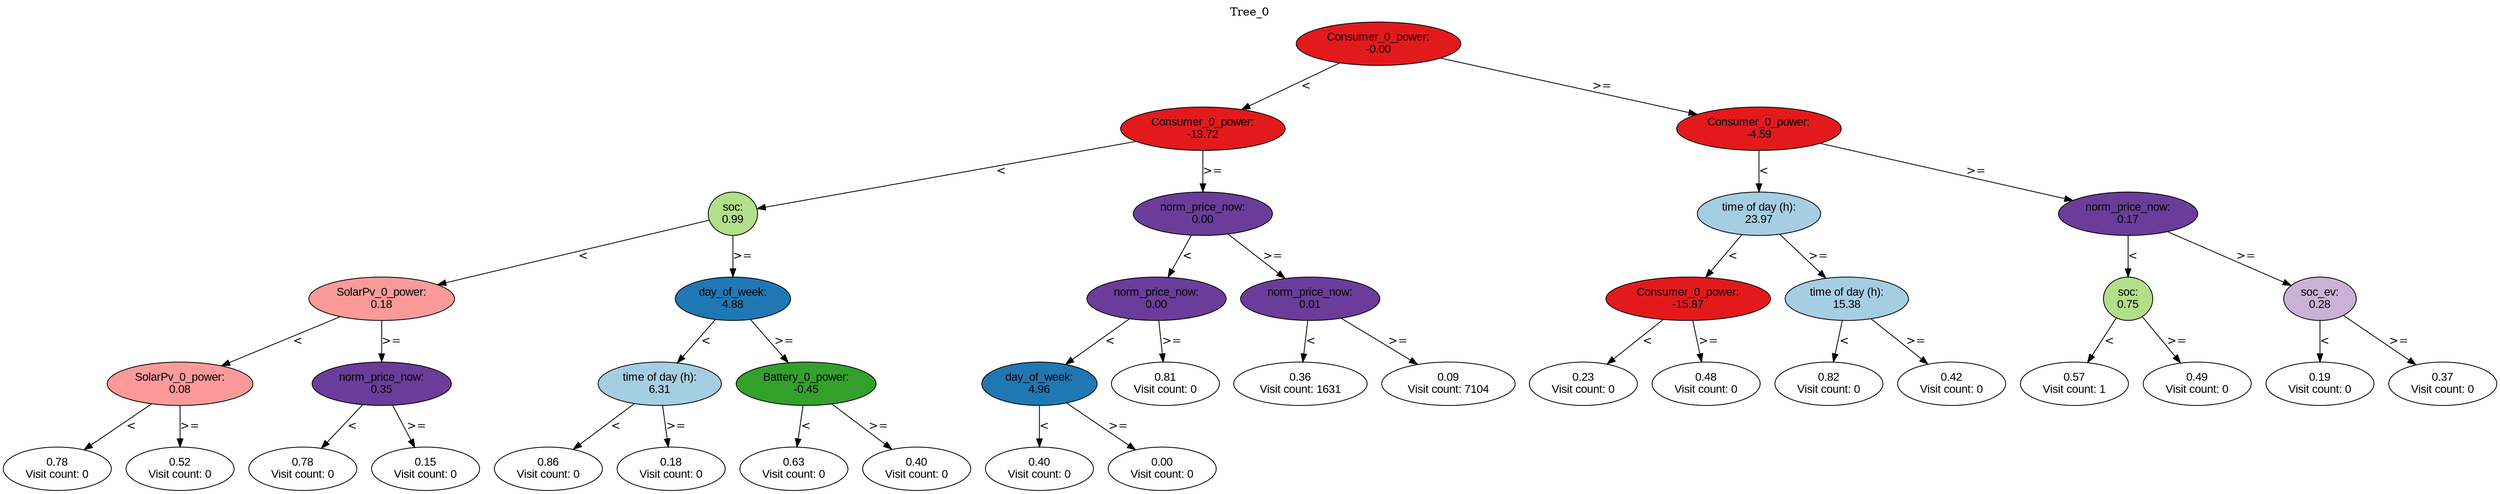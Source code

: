 digraph BST {
    node [fontname="Arial" style=filled colorscheme=paired12];
    0 [ label = "Consumer_0_power:
-0.00" fillcolor=6];
    1 [ label = "Consumer_0_power:
-13.72" fillcolor=6];
    2 [ label = "soc:
0.99" fillcolor=3];
    3 [ label = "SolarPv_0_power:
0.18" fillcolor=5];
    4 [ label = "SolarPv_0_power:
0.08" fillcolor=5];
    5 [ label = "0.78
Visit count: 0" fillcolor=white];
    6 [ label = "0.52
Visit count: 0" fillcolor=white];
    7 [ label = "norm_price_now:
0.35" fillcolor=10];
    8 [ label = "0.78
Visit count: 0" fillcolor=white];
    9 [ label = "0.15
Visit count: 0" fillcolor=white];
    10 [ label = "day_of_week:
4.88" fillcolor=2];
    11 [ label = "time of day (h):
6.31" fillcolor=1];
    12 [ label = "0.86
Visit count: 0" fillcolor=white];
    13 [ label = "0.18
Visit count: 0" fillcolor=white];
    14 [ label = "Battery_0_power:
-0.45" fillcolor=4];
    15 [ label = "0.63
Visit count: 0" fillcolor=white];
    16 [ label = "0.40
Visit count: 0" fillcolor=white];
    17 [ label = "norm_price_now:
0.00" fillcolor=10];
    18 [ label = "norm_price_now:
0.00" fillcolor=10];
    19 [ label = "day_of_week:
4.96" fillcolor=2];
    20 [ label = "0.40
Visit count: 0" fillcolor=white];
    21 [ label = "0.00
Visit count: 0" fillcolor=white];
    22 [ label = "0.81
Visit count: 0" fillcolor=white];
    23 [ label = "norm_price_now:
0.01" fillcolor=10];
    24 [ label = "0.36
Visit count: 1631" fillcolor=white];
    25 [ label = "0.09
Visit count: 7104" fillcolor=white];
    26 [ label = "Consumer_0_power:
-4.59" fillcolor=6];
    27 [ label = "time of day (h):
23.97" fillcolor=1];
    28 [ label = "Consumer_0_power:
-15.87" fillcolor=6];
    29 [ label = "0.23
Visit count: 0" fillcolor=white];
    30 [ label = "0.48
Visit count: 0" fillcolor=white];
    31 [ label = "time of day (h):
15.38" fillcolor=1];
    32 [ label = "0.82
Visit count: 0" fillcolor=white];
    33 [ label = "0.42
Visit count: 0" fillcolor=white];
    34 [ label = "norm_price_now:
0.17" fillcolor=10];
    35 [ label = "soc:
0.75" fillcolor=3];
    36 [ label = "0.57
Visit count: 1" fillcolor=white];
    37 [ label = "0.49
Visit count: 0" fillcolor=white];
    38 [ label = "soc_ev:
0.28" fillcolor=9];
    39 [ label = "0.19
Visit count: 0" fillcolor=white];
    40 [ label = "0.37
Visit count: 0" fillcolor=white];

    0  -> 1[ label = "<"];
    0  -> 26[ label = ">="];
    1  -> 2[ label = "<"];
    1  -> 17[ label = ">="];
    2  -> 3[ label = "<"];
    2  -> 10[ label = ">="];
    3  -> 4[ label = "<"];
    3  -> 7[ label = ">="];
    4  -> 5[ label = "<"];
    4  -> 6[ label = ">="];
    7  -> 8[ label = "<"];
    7  -> 9[ label = ">="];
    10  -> 11[ label = "<"];
    10  -> 14[ label = ">="];
    11  -> 12[ label = "<"];
    11  -> 13[ label = ">="];
    14  -> 15[ label = "<"];
    14  -> 16[ label = ">="];
    17  -> 18[ label = "<"];
    17  -> 23[ label = ">="];
    18  -> 19[ label = "<"];
    18  -> 22[ label = ">="];
    19  -> 20[ label = "<"];
    19  -> 21[ label = ">="];
    23  -> 24[ label = "<"];
    23  -> 25[ label = ">="];
    26  -> 27[ label = "<"];
    26  -> 34[ label = ">="];
    27  -> 28[ label = "<"];
    27  -> 31[ label = ">="];
    28  -> 29[ label = "<"];
    28  -> 30[ label = ">="];
    31  -> 32[ label = "<"];
    31  -> 33[ label = ">="];
    34  -> 35[ label = "<"];
    34  -> 38[ label = ">="];
    35  -> 36[ label = "<"];
    35  -> 37[ label = ">="];
    38  -> 39[ label = "<"];
    38  -> 40[ label = ">="];

    labelloc="t";
    label="Tree_0";
}